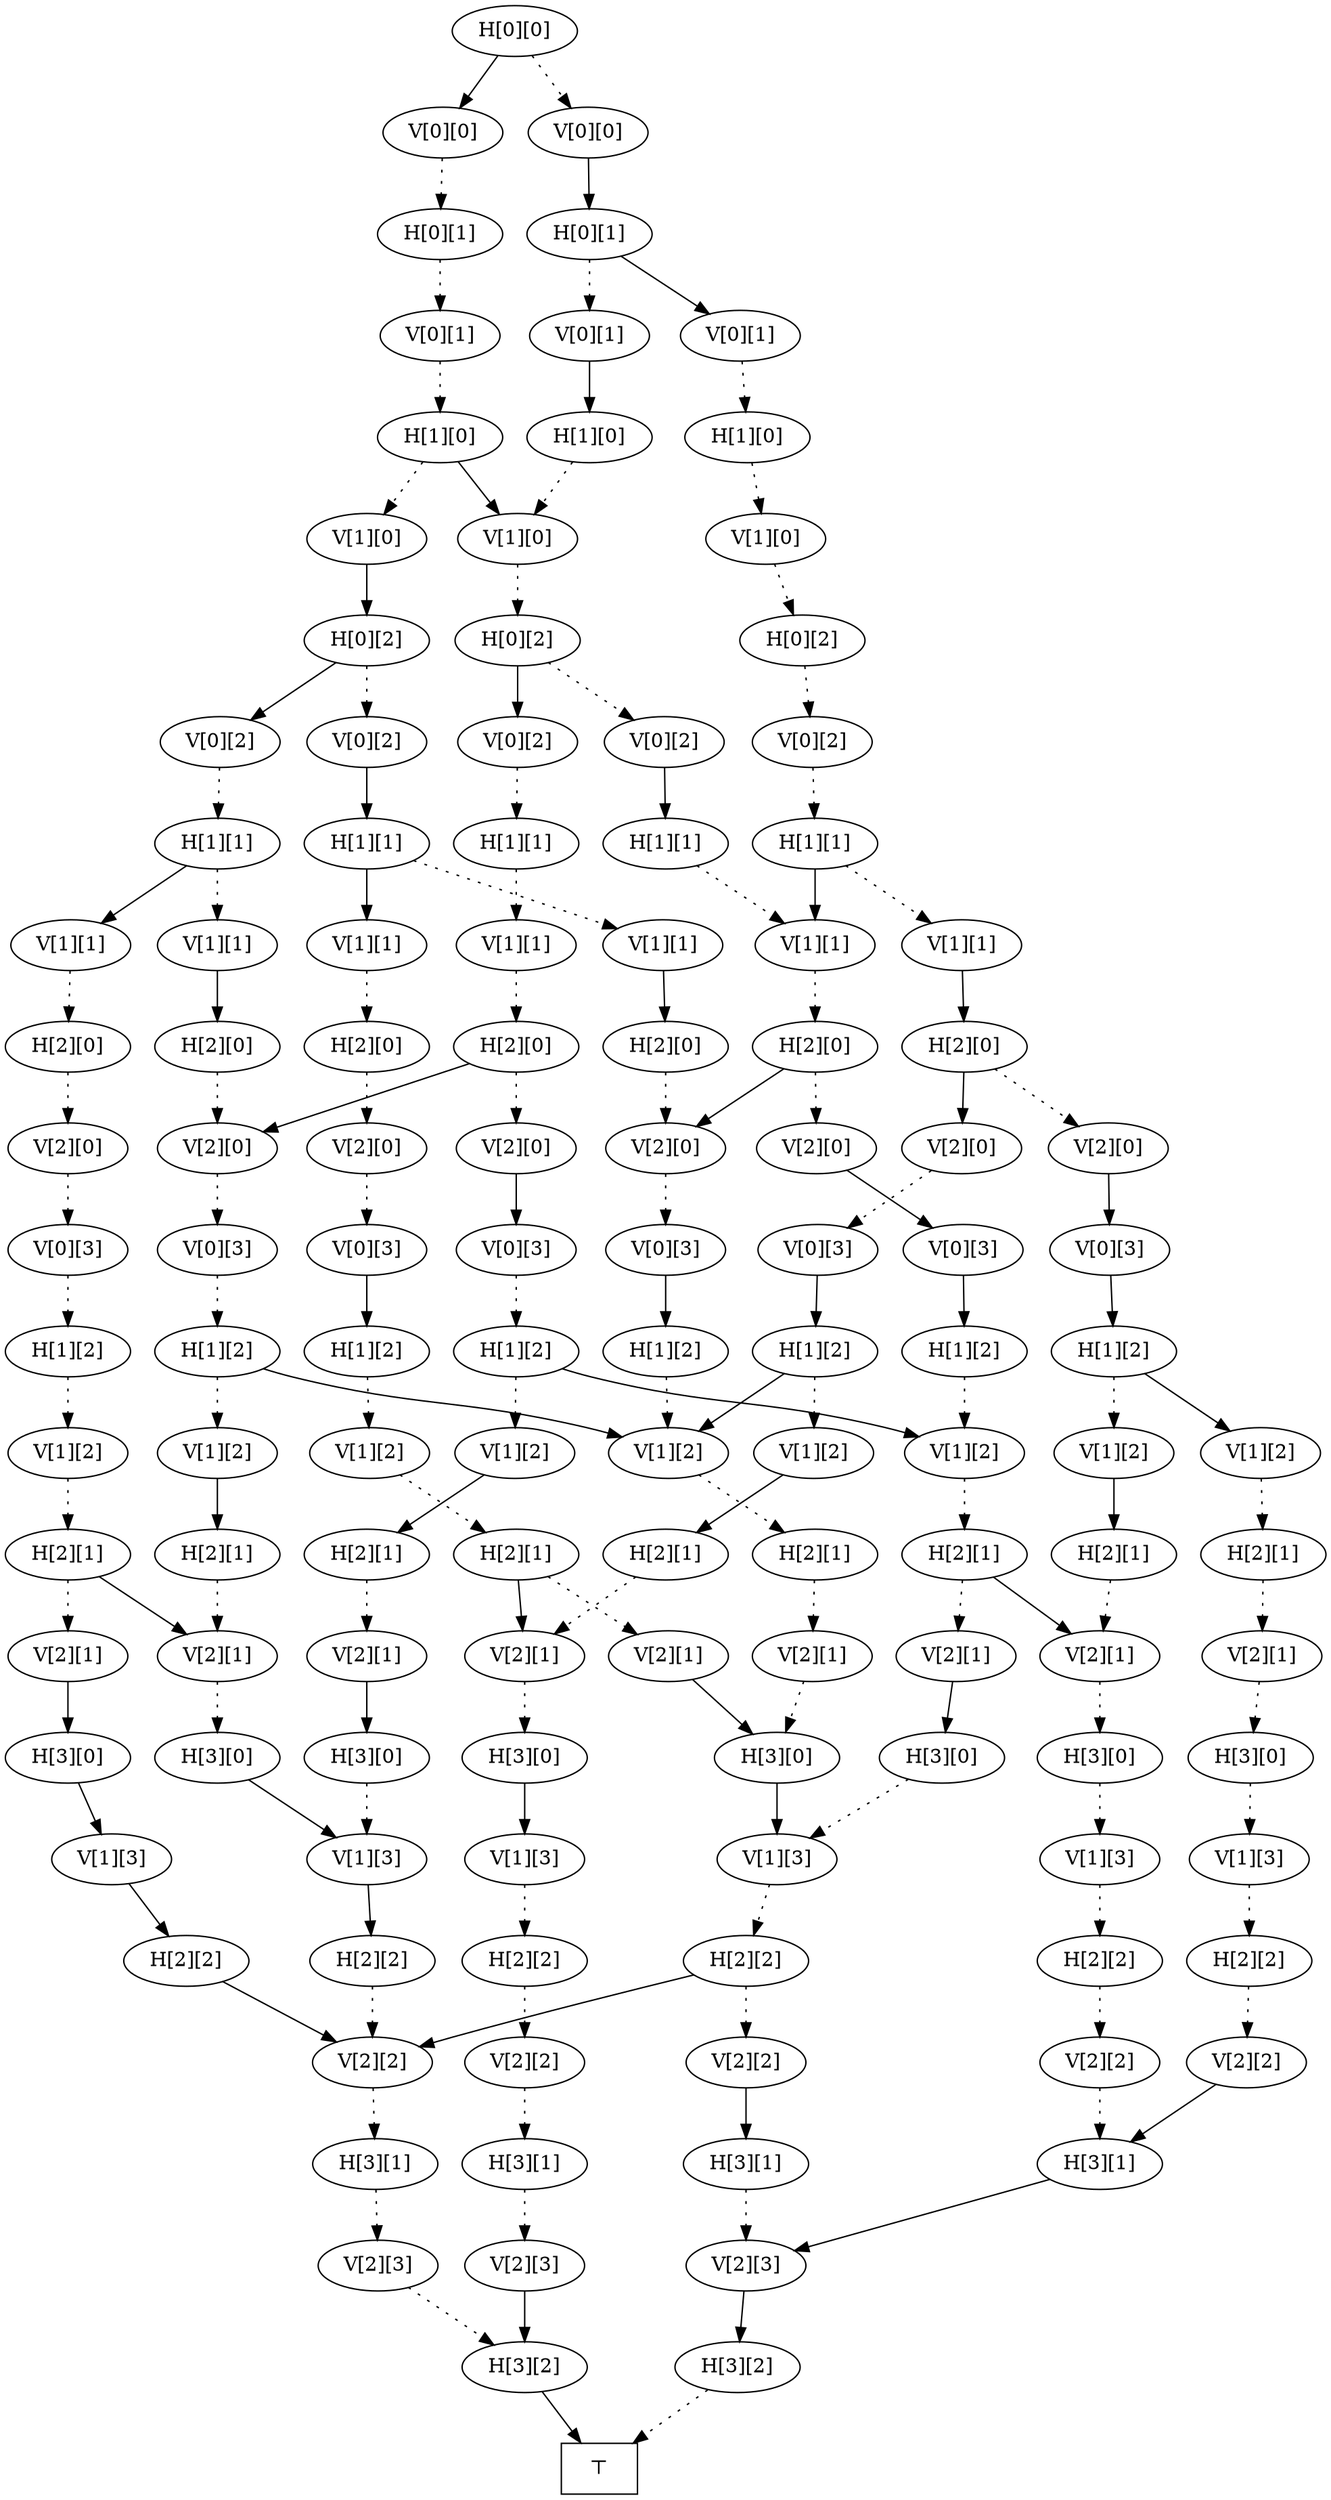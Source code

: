 digraph ExactCover {
    n3583 [label="H[0][0]"];
    n3583 -> n3549 [style=dotted];
    n3583 -> n3582;
    n3582 [label="V[0][0]"];
    n3582 -> n3581 [style=dotted];
    n3581 [label="H[0][1]"];
    n3581 -> n3580 [style=dotted];
    n3580 [label="V[0][1]"];
    n3580 -> n3579 [style=dotted];
    n3579 [label="H[1][0]"];
    n3579 -> n3578 [style=dotted];
    n3579 -> n3514;
    n3514 [label="V[1][0]"];
    n3514 -> n3513 [style=dotted];
    n3513 [label="H[0][2]"];
    n3513 -> n3492 [style=dotted];
    n3513 -> n3512;
    n3512 [label="V[0][2]"];
    n3512 -> n3511 [style=dotted];
    n3511 [label="H[1][1]"];
    n3511 -> n3510 [style=dotted];
    n3510 [label="V[1][1]"];
    n3510 -> n3509 [style=dotted];
    n3509 [label="H[2][0]"];
    n3509 -> n3501 [style=dotted];
    n3509 -> n3508;
    n3508 [label="V[2][0]"];
    n3508 -> n3507 [style=dotted];
    n3507 [label="V[0][3]"];
    n3507 -> n3506 [style=dotted];
    n3506 [label="H[1][2]"];
    n3506 -> n3505 [style=dotted];
    n3506 -> n3485;
    n3485 [label="V[1][2]"];
    n3485 -> n3484 [style=dotted];
    n3484 [label="H[2][1]"];
    n3484 -> n3483 [style=dotted];
    n3483 [label="V[2][1]"];
    n3483 -> n3482 [style=dotted];
    n3482 [label="H[3][0]"];
    n3482 -> n3468;
    n3468 [label="V[1][3]"];
    n3468 -> n3467 [style=dotted];
    n3467 [label="H[2][2]"];
    n3467 -> n3463 [style=dotted];
    n3467 -> n3466;
    n3466 [label="V[2][2]"];
    n3466 -> n3465 [style=dotted];
    n3465 [label="H[3][1]"];
    n3465 -> n3464 [style=dotted];
    n3464 [label="V[2][3]"];
    n3464 -> n25 [style=dotted];
    n25 [label="H[3][2]"];
    n25 -> n1;
    n3463 [label="V[2][2]"];
    n3463 -> n3462;
    n3462 [label="H[3][1]"];
    n3462 -> n3461 [style=dotted];
    n3461 [label="V[2][3]"];
    n3461 -> n3240;
    n3240 [label="H[3][2]"];
    n3240 -> n1 [style=dotted];
    n3505 [label="V[1][2]"];
    n3505 -> n3504;
    n3504 [label="H[2][1]"];
    n3504 -> n3503 [style=dotted];
    n3503 [label="V[2][1]"];
    n3503 -> n3502 [style=dotted];
    n3502 [label="H[3][0]"];
    n3502 -> n3494;
    n3494 [label="V[1][3]"];
    n3494 -> n3493;
    n3493 [label="H[2][2]"];
    n3493 -> n3466 [style=dotted];
    n3501 [label="V[2][0]"];
    n3501 -> n3500;
    n3500 [label="V[0][3]"];
    n3500 -> n3499 [style=dotted];
    n3499 [label="H[1][2]"];
    n3499 -> n3498 [style=dotted];
    n3499 -> n3478;
    n3478 [label="V[1][2]"];
    n3478 -> n3477 [style=dotted];
    n3477 [label="H[2][1]"];
    n3477 -> n3470 [style=dotted];
    n3477 -> n3476;
    n3476 [label="V[2][1]"];
    n3476 -> n3475 [style=dotted];
    n3475 [label="H[3][0]"];
    n3475 -> n3474 [style=dotted];
    n3474 [label="V[1][3]"];
    n3474 -> n3473 [style=dotted];
    n3473 [label="H[2][2]"];
    n3473 -> n3472 [style=dotted];
    n3472 [label="V[2][2]"];
    n3472 -> n3471 [style=dotted];
    n3471 [label="H[3][1]"];
    n3471 -> n3461;
    n3470 [label="V[2][1]"];
    n3470 -> n3469;
    n3469 [label="H[3][0]"];
    n3469 -> n3468 [style=dotted];
    n3498 [label="V[1][2]"];
    n3498 -> n3497;
    n3497 [label="H[2][1]"];
    n3497 -> n3496 [style=dotted];
    n3496 [label="V[2][1]"];
    n3496 -> n3495;
    n3495 [label="H[3][0]"];
    n3495 -> n3494 [style=dotted];
    n3492 [label="V[0][2]"];
    n3492 -> n3491;
    n3491 [label="H[1][1]"];
    n3491 -> n3490 [style=dotted];
    n3490 [label="V[1][1]"];
    n3490 -> n3489 [style=dotted];
    n3489 [label="H[2][0]"];
    n3489 -> n3481 [style=dotted];
    n3489 -> n3488;
    n3488 [label="V[2][0]"];
    n3488 -> n3487 [style=dotted];
    n3487 [label="V[0][3]"];
    n3487 -> n3486;
    n3486 [label="H[1][2]"];
    n3486 -> n3485 [style=dotted];
    n3481 [label="V[2][0]"];
    n3481 -> n3480;
    n3480 [label="V[0][3]"];
    n3480 -> n3479;
    n3479 [label="H[1][2]"];
    n3479 -> n3478 [style=dotted];
    n3578 [label="V[1][0]"];
    n3578 -> n3577;
    n3577 [label="H[0][2]"];
    n3577 -> n3561 [style=dotted];
    n3577 -> n3576;
    n3576 [label="V[0][2]"];
    n3576 -> n3575 [style=dotted];
    n3575 [label="H[1][1]"];
    n3575 -> n3563 [style=dotted];
    n3575 -> n3574;
    n3574 [label="V[1][1]"];
    n3574 -> n3573 [style=dotted];
    n3573 [label="H[2][0]"];
    n3573 -> n3572 [style=dotted];
    n3572 [label="V[2][0]"];
    n3572 -> n3571 [style=dotted];
    n3571 [label="V[0][3]"];
    n3571 -> n3570 [style=dotted];
    n3570 [label="H[1][2]"];
    n3570 -> n3569 [style=dotted];
    n3569 [label="V[1][2]"];
    n3569 -> n3568 [style=dotted];
    n3568 [label="H[2][1]"];
    n3568 -> n3567 [style=dotted];
    n3568 -> n3503;
    n3567 [label="V[2][1]"];
    n3567 -> n3566;
    n3566 [label="H[3][0]"];
    n3566 -> n3565;
    n3565 [label="V[1][3]"];
    n3565 -> n3564;
    n3564 [label="H[2][2]"];
    n3564 -> n3466;
    n3563 [label="V[1][1]"];
    n3563 -> n3562;
    n3562 [label="H[2][0]"];
    n3562 -> n3508 [style=dotted];
    n3561 [label="V[0][2]"];
    n3561 -> n3560;
    n3560 [label="H[1][1]"];
    n3560 -> n3551 [style=dotted];
    n3560 -> n3559;
    n3559 [label="V[1][1]"];
    n3559 -> n3558 [style=dotted];
    n3558 [label="H[2][0]"];
    n3558 -> n3557 [style=dotted];
    n3557 [label="V[2][0]"];
    n3557 -> n3556 [style=dotted];
    n3556 [label="V[0][3]"];
    n3556 -> n3555;
    n3555 [label="H[1][2]"];
    n3555 -> n3554 [style=dotted];
    n3554 [label="V[1][2]"];
    n3554 -> n3553 [style=dotted];
    n3553 [label="H[2][1]"];
    n3553 -> n3552 [style=dotted];
    n3553 -> n3534;
    n3534 [label="V[2][1]"];
    n3534 -> n3533 [style=dotted];
    n3533 [label="H[3][0]"];
    n3533 -> n3532;
    n3532 [label="V[1][3]"];
    n3532 -> n3531 [style=dotted];
    n3531 [label="H[2][2]"];
    n3531 -> n3530 [style=dotted];
    n3530 [label="V[2][2]"];
    n3530 -> n3529 [style=dotted];
    n3529 [label="H[3][1]"];
    n3529 -> n2861 [style=dotted];
    n2861 [label="V[2][3]"];
    n2861 -> n25;
    n3552 [label="V[2][1]"];
    n3552 -> n3482;
    n3551 [label="V[1][1]"];
    n3551 -> n3550;
    n3550 [label="H[2][0]"];
    n3550 -> n3488 [style=dotted];
    n3549 [label="V[0][0]"];
    n3549 -> n3548;
    n3548 [label="H[0][1]"];
    n3548 -> n3516 [style=dotted];
    n3548 -> n3547;
    n3547 [label="V[0][1]"];
    n3547 -> n3546 [style=dotted];
    n3546 [label="H[1][0]"];
    n3546 -> n3545 [style=dotted];
    n3545 [label="V[1][0]"];
    n3545 -> n3544 [style=dotted];
    n3544 [label="H[0][2]"];
    n3544 -> n3543 [style=dotted];
    n3543 [label="V[0][2]"];
    n3543 -> n3542 [style=dotted];
    n3542 [label="H[1][1]"];
    n3542 -> n3541 [style=dotted];
    n3542 -> n3490;
    n3541 [label="V[1][1]"];
    n3541 -> n3540;
    n3540 [label="H[2][0]"];
    n3540 -> n3528 [style=dotted];
    n3540 -> n3539;
    n3539 [label="V[2][0]"];
    n3539 -> n3538 [style=dotted];
    n3538 [label="V[0][3]"];
    n3538 -> n3537;
    n3537 [label="H[1][2]"];
    n3537 -> n3536 [style=dotted];
    n3537 -> n3485;
    n3536 [label="V[1][2]"];
    n3536 -> n3535;
    n3535 [label="H[2][1]"];
    n3535 -> n3534 [style=dotted];
    n3528 [label="V[2][0]"];
    n3528 -> n3527;
    n3527 [label="V[0][3]"];
    n3527 -> n3526;
    n3526 [label="H[1][2]"];
    n3526 -> n3518 [style=dotted];
    n3526 -> n3525;
    n3525 [label="V[1][2]"];
    n3525 -> n3524 [style=dotted];
    n3524 [label="H[2][1]"];
    n3524 -> n3523 [style=dotted];
    n3523 [label="V[2][1]"];
    n3523 -> n3522 [style=dotted];
    n3522 [label="H[3][0]"];
    n3522 -> n3521 [style=dotted];
    n3521 [label="V[1][3]"];
    n3521 -> n3520 [style=dotted];
    n3520 [label="H[2][2]"];
    n3520 -> n3519 [style=dotted];
    n3519 [label="V[2][2]"];
    n3519 -> n3471;
    n3518 [label="V[1][2]"];
    n3518 -> n3517;
    n3517 [label="H[2][1]"];
    n3517 -> n3476 [style=dotted];
    n3516 [label="V[0][1]"];
    n3516 -> n3515;
    n3515 [label="H[1][0]"];
    n3515 -> n3514 [style=dotted];
    n1 [label="⊤", shape = box];
}
